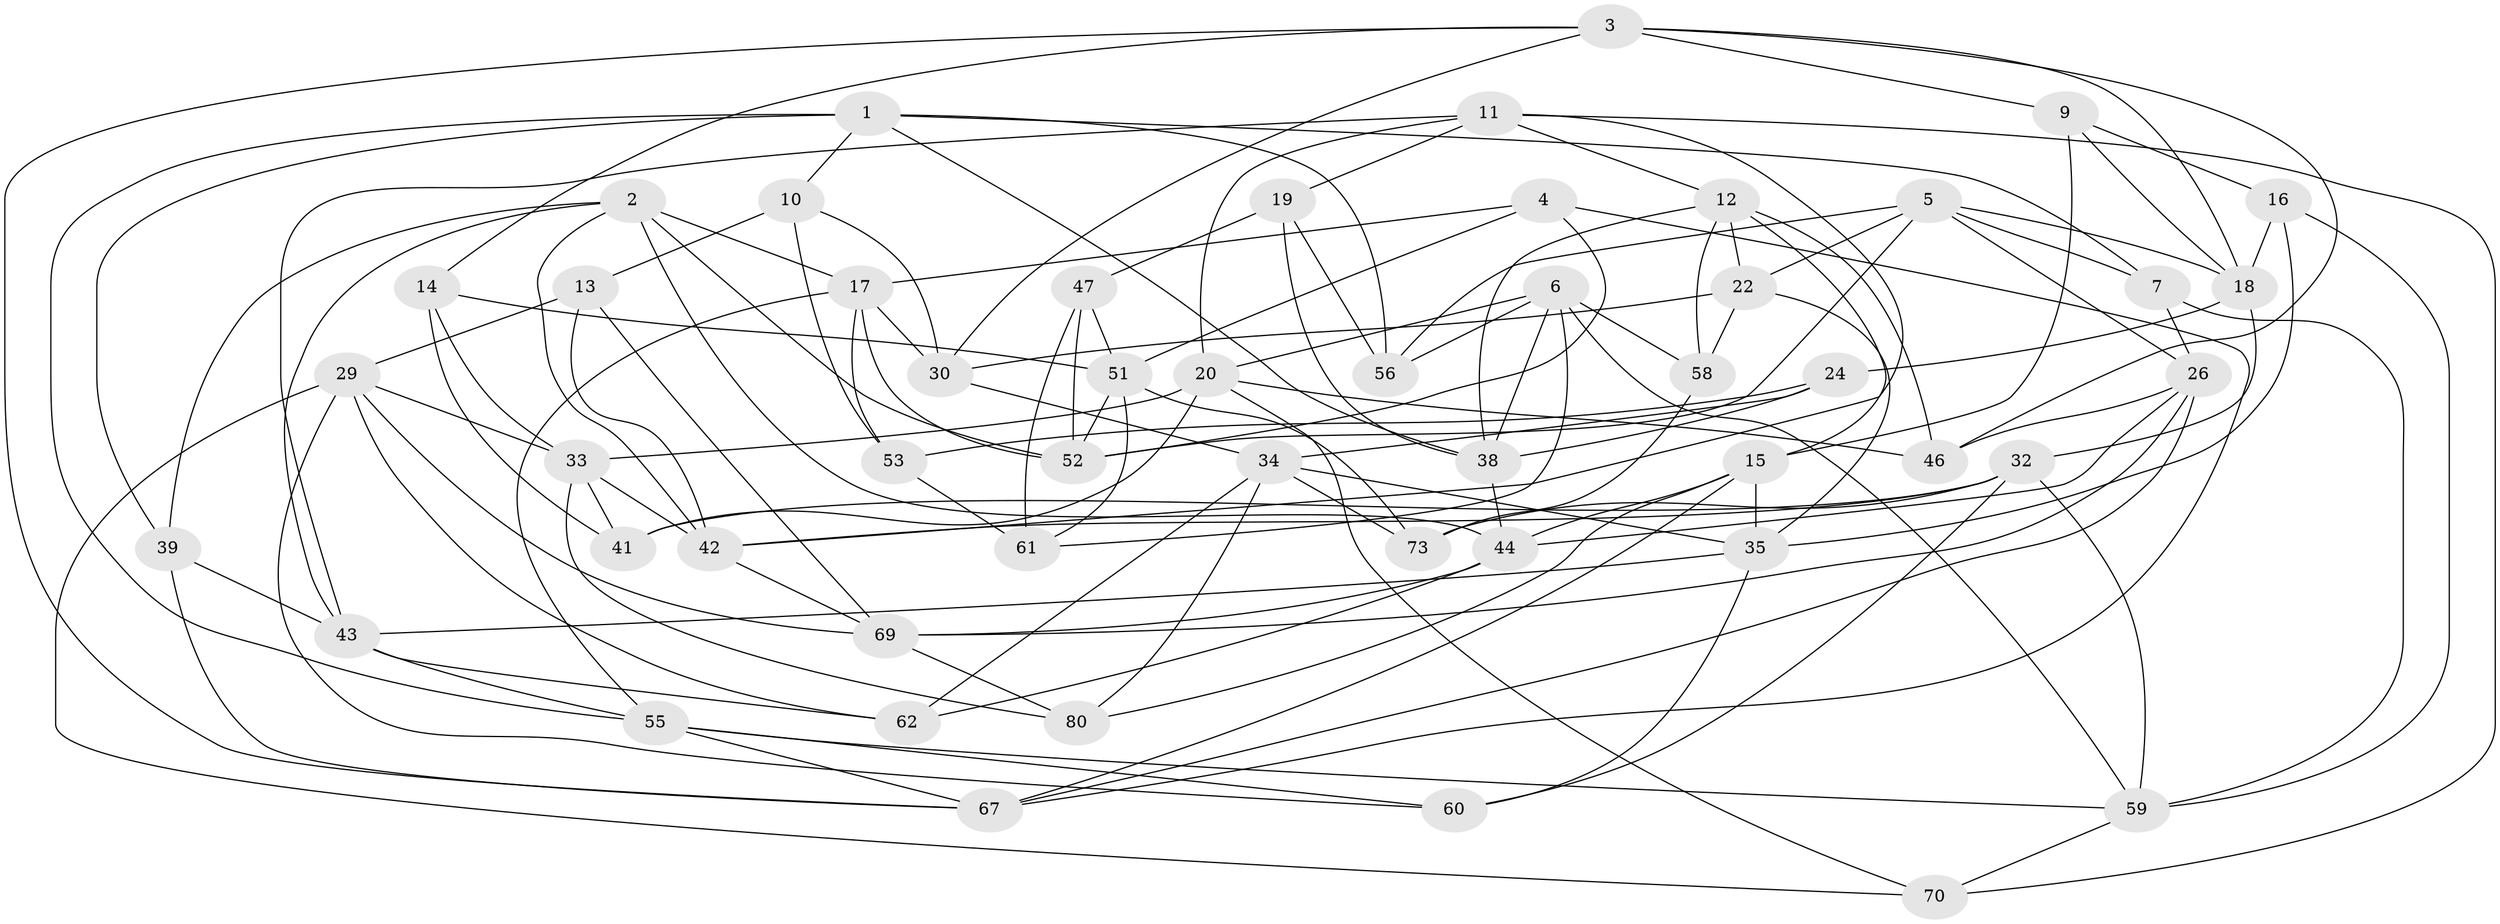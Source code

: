 // original degree distribution, {4: 1.0}
// Generated by graph-tools (version 1.1) at 2025/42/03/06/25 10:42:20]
// undirected, 51 vertices, 130 edges
graph export_dot {
graph [start="1"]
  node [color=gray90,style=filled];
  1 [super="+54"];
  2 [super="+21"];
  3 [super="+37"];
  4;
  5 [super="+8"];
  6 [super="+25"];
  7;
  9;
  10;
  11 [super="+66"];
  12 [super="+49"];
  13;
  14;
  15 [super="+36"];
  16;
  17 [super="+23"];
  18 [super="+28"];
  19;
  20 [super="+48"];
  22 [super="+72"];
  24;
  26 [super="+27"];
  29 [super="+71"];
  30 [super="+31"];
  32 [super="+45"];
  33 [super="+40"];
  34 [super="+50"];
  35 [super="+65"];
  38 [super="+68"];
  39;
  41;
  42 [super="+57"];
  43 [super="+79"];
  44 [super="+75"];
  46;
  47;
  51 [super="+76"];
  52 [super="+64"];
  53;
  55 [super="+63"];
  56;
  58;
  59 [super="+74"];
  60;
  61;
  62;
  67 [super="+77"];
  69 [super="+78"];
  70;
  73;
  80;
  1 -- 55;
  1 -- 7;
  1 -- 39;
  1 -- 56;
  1 -- 10;
  1 -- 38;
  2 -- 39;
  2 -- 43;
  2 -- 17;
  2 -- 42;
  2 -- 52;
  2 -- 44;
  3 -- 30;
  3 -- 67;
  3 -- 18;
  3 -- 46;
  3 -- 9;
  3 -- 14;
  4 -- 51;
  4 -- 52;
  4 -- 17;
  4 -- 67;
  5 -- 56;
  5 -- 26;
  5 -- 18;
  5 -- 22;
  5 -- 7;
  5 -- 52;
  6 -- 58;
  6 -- 56;
  6 -- 61;
  6 -- 20;
  6 -- 59;
  6 -- 38;
  7 -- 59;
  7 -- 26;
  9 -- 16;
  9 -- 18;
  9 -- 15;
  10 -- 13;
  10 -- 53;
  10 -- 30;
  11 -- 12;
  11 -- 70;
  11 -- 42;
  11 -- 19;
  11 -- 43;
  11 -- 20;
  12 -- 46;
  12 -- 58;
  12 -- 38;
  12 -- 15;
  12 -- 22;
  13 -- 42;
  13 -- 69;
  13 -- 29;
  14 -- 41;
  14 -- 51;
  14 -- 33;
  15 -- 44;
  15 -- 67;
  15 -- 80;
  15 -- 35;
  16 -- 35;
  16 -- 18;
  16 -- 59;
  17 -- 53;
  17 -- 52;
  17 -- 30;
  17 -- 55;
  18 -- 32;
  18 -- 24;
  19 -- 38;
  19 -- 47;
  19 -- 56;
  20 -- 46;
  20 -- 33;
  20 -- 41;
  20 -- 70;
  22 -- 30 [weight=2];
  22 -- 58;
  22 -- 35;
  24 -- 53;
  24 -- 38;
  24 -- 34;
  26 -- 67;
  26 -- 44;
  26 -- 69;
  26 -- 46;
  29 -- 60;
  29 -- 69;
  29 -- 33;
  29 -- 62;
  29 -- 70;
  30 -- 34;
  32 -- 59;
  32 -- 60;
  32 -- 41;
  32 -- 73;
  32 -- 42;
  33 -- 41;
  33 -- 80;
  33 -- 42;
  34 -- 62;
  34 -- 73;
  34 -- 80;
  34 -- 35;
  35 -- 60;
  35 -- 43;
  38 -- 44;
  39 -- 67;
  39 -- 43;
  42 -- 69;
  43 -- 55;
  43 -- 62;
  44 -- 62;
  44 -- 69;
  47 -- 61;
  47 -- 51;
  47 -- 52;
  51 -- 61;
  51 -- 73;
  51 -- 52;
  53 -- 61;
  55 -- 67;
  55 -- 59;
  55 -- 60;
  58 -- 73;
  59 -- 70;
  69 -- 80;
}
